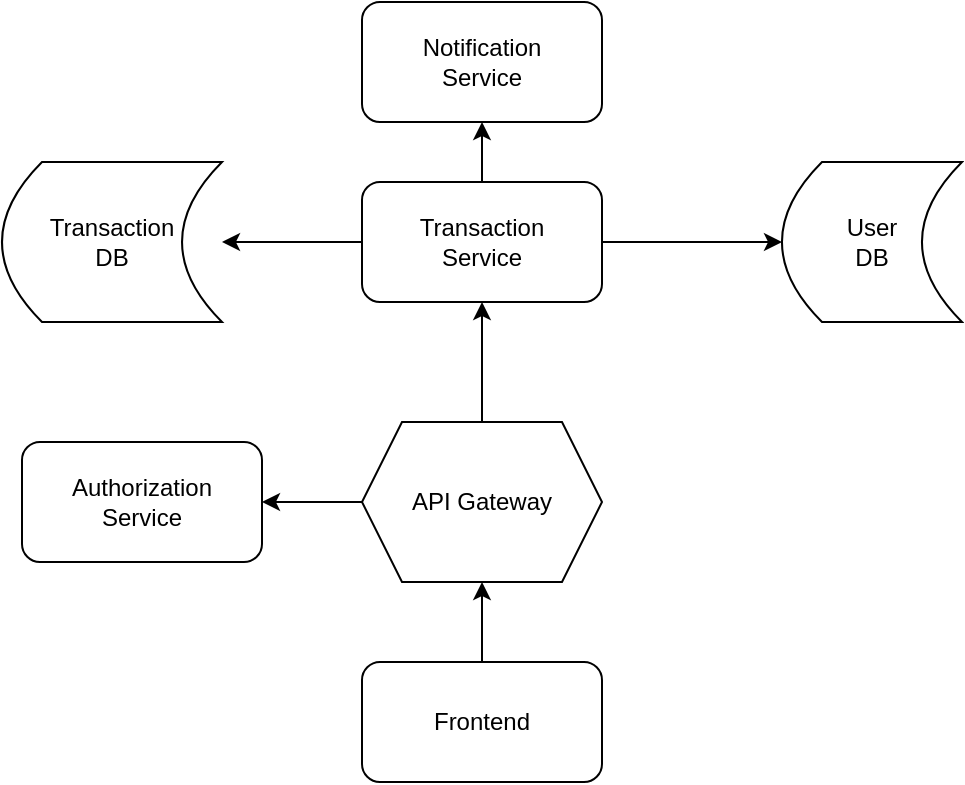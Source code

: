 <mxfile version="21.5.0" type="github">
  <diagram name="Страница 1" id="ZAtNmaoIQf-bZxYkxCCT">
    <mxGraphModel dx="1434" dy="752" grid="1" gridSize="10" guides="1" tooltips="1" connect="1" arrows="1" fold="1" page="1" pageScale="1" pageWidth="827" pageHeight="1169" math="0" shadow="0">
      <root>
        <mxCell id="0" />
        <mxCell id="1" parent="0" />
        <mxCell id="ZXgL14nC84UeOWKmP9ys-1" value="User&lt;br&gt;DB" style="shape=dataStorage;whiteSpace=wrap;html=1;fixedSize=1;" vertex="1" parent="1">
          <mxGeometry x="550" y="190" width="90" height="80" as="geometry" />
        </mxCell>
        <mxCell id="ZXgL14nC84UeOWKmP9ys-18" value="" style="edgeStyle=orthogonalEdgeStyle;rounded=0;orthogonalLoop=1;jettySize=auto;html=1;" edge="1" parent="1" source="ZXgL14nC84UeOWKmP9ys-2" target="ZXgL14nC84UeOWKmP9ys-7">
          <mxGeometry relative="1" as="geometry" />
        </mxCell>
        <mxCell id="ZXgL14nC84UeOWKmP9ys-2" value="Frontend" style="rounded=1;whiteSpace=wrap;html=1;" vertex="1" parent="1">
          <mxGeometry x="340" y="440" width="120" height="60" as="geometry" />
        </mxCell>
        <mxCell id="ZXgL14nC84UeOWKmP9ys-3" value="Authorization &lt;br&gt;Service" style="rounded=1;whiteSpace=wrap;html=1;" vertex="1" parent="1">
          <mxGeometry x="170" y="330" width="120" height="60" as="geometry" />
        </mxCell>
        <mxCell id="ZXgL14nC84UeOWKmP9ys-11" value="" style="edgeStyle=orthogonalEdgeStyle;rounded=0;orthogonalLoop=1;jettySize=auto;html=1;" edge="1" parent="1" source="ZXgL14nC84UeOWKmP9ys-4" target="ZXgL14nC84UeOWKmP9ys-5">
          <mxGeometry relative="1" as="geometry" />
        </mxCell>
        <mxCell id="ZXgL14nC84UeOWKmP9ys-12" value="" style="edgeStyle=orthogonalEdgeStyle;rounded=0;orthogonalLoop=1;jettySize=auto;html=1;" edge="1" parent="1" source="ZXgL14nC84UeOWKmP9ys-4" target="ZXgL14nC84UeOWKmP9ys-6">
          <mxGeometry relative="1" as="geometry" />
        </mxCell>
        <mxCell id="ZXgL14nC84UeOWKmP9ys-15" value="" style="edgeStyle=orthogonalEdgeStyle;rounded=0;orthogonalLoop=1;jettySize=auto;html=1;" edge="1" parent="1" source="ZXgL14nC84UeOWKmP9ys-4" target="ZXgL14nC84UeOWKmP9ys-1">
          <mxGeometry relative="1" as="geometry" />
        </mxCell>
        <mxCell id="ZXgL14nC84UeOWKmP9ys-4" value="Transaction&lt;br&gt;Service" style="rounded=1;whiteSpace=wrap;html=1;" vertex="1" parent="1">
          <mxGeometry x="340" y="200" width="120" height="60" as="geometry" />
        </mxCell>
        <mxCell id="ZXgL14nC84UeOWKmP9ys-5" value="Transaction&lt;br&gt;DB" style="shape=dataStorage;whiteSpace=wrap;html=1;fixedSize=1;" vertex="1" parent="1">
          <mxGeometry x="160" y="190" width="110" height="80" as="geometry" />
        </mxCell>
        <mxCell id="ZXgL14nC84UeOWKmP9ys-6" value="Notification&lt;br&gt;Service" style="rounded=1;whiteSpace=wrap;html=1;" vertex="1" parent="1">
          <mxGeometry x="340" y="110" width="120" height="60" as="geometry" />
        </mxCell>
        <mxCell id="ZXgL14nC84UeOWKmP9ys-19" value="" style="edgeStyle=orthogonalEdgeStyle;rounded=0;orthogonalLoop=1;jettySize=auto;html=1;" edge="1" parent="1" source="ZXgL14nC84UeOWKmP9ys-7" target="ZXgL14nC84UeOWKmP9ys-4">
          <mxGeometry relative="1" as="geometry" />
        </mxCell>
        <mxCell id="ZXgL14nC84UeOWKmP9ys-20" value="" style="edgeStyle=orthogonalEdgeStyle;rounded=0;orthogonalLoop=1;jettySize=auto;html=1;" edge="1" parent="1" source="ZXgL14nC84UeOWKmP9ys-7" target="ZXgL14nC84UeOWKmP9ys-3">
          <mxGeometry relative="1" as="geometry" />
        </mxCell>
        <mxCell id="ZXgL14nC84UeOWKmP9ys-7" value="API Gateway" style="shape=hexagon;perimeter=hexagonPerimeter2;whiteSpace=wrap;html=1;fixedSize=1;" vertex="1" parent="1">
          <mxGeometry x="340" y="320" width="120" height="80" as="geometry" />
        </mxCell>
      </root>
    </mxGraphModel>
  </diagram>
</mxfile>
